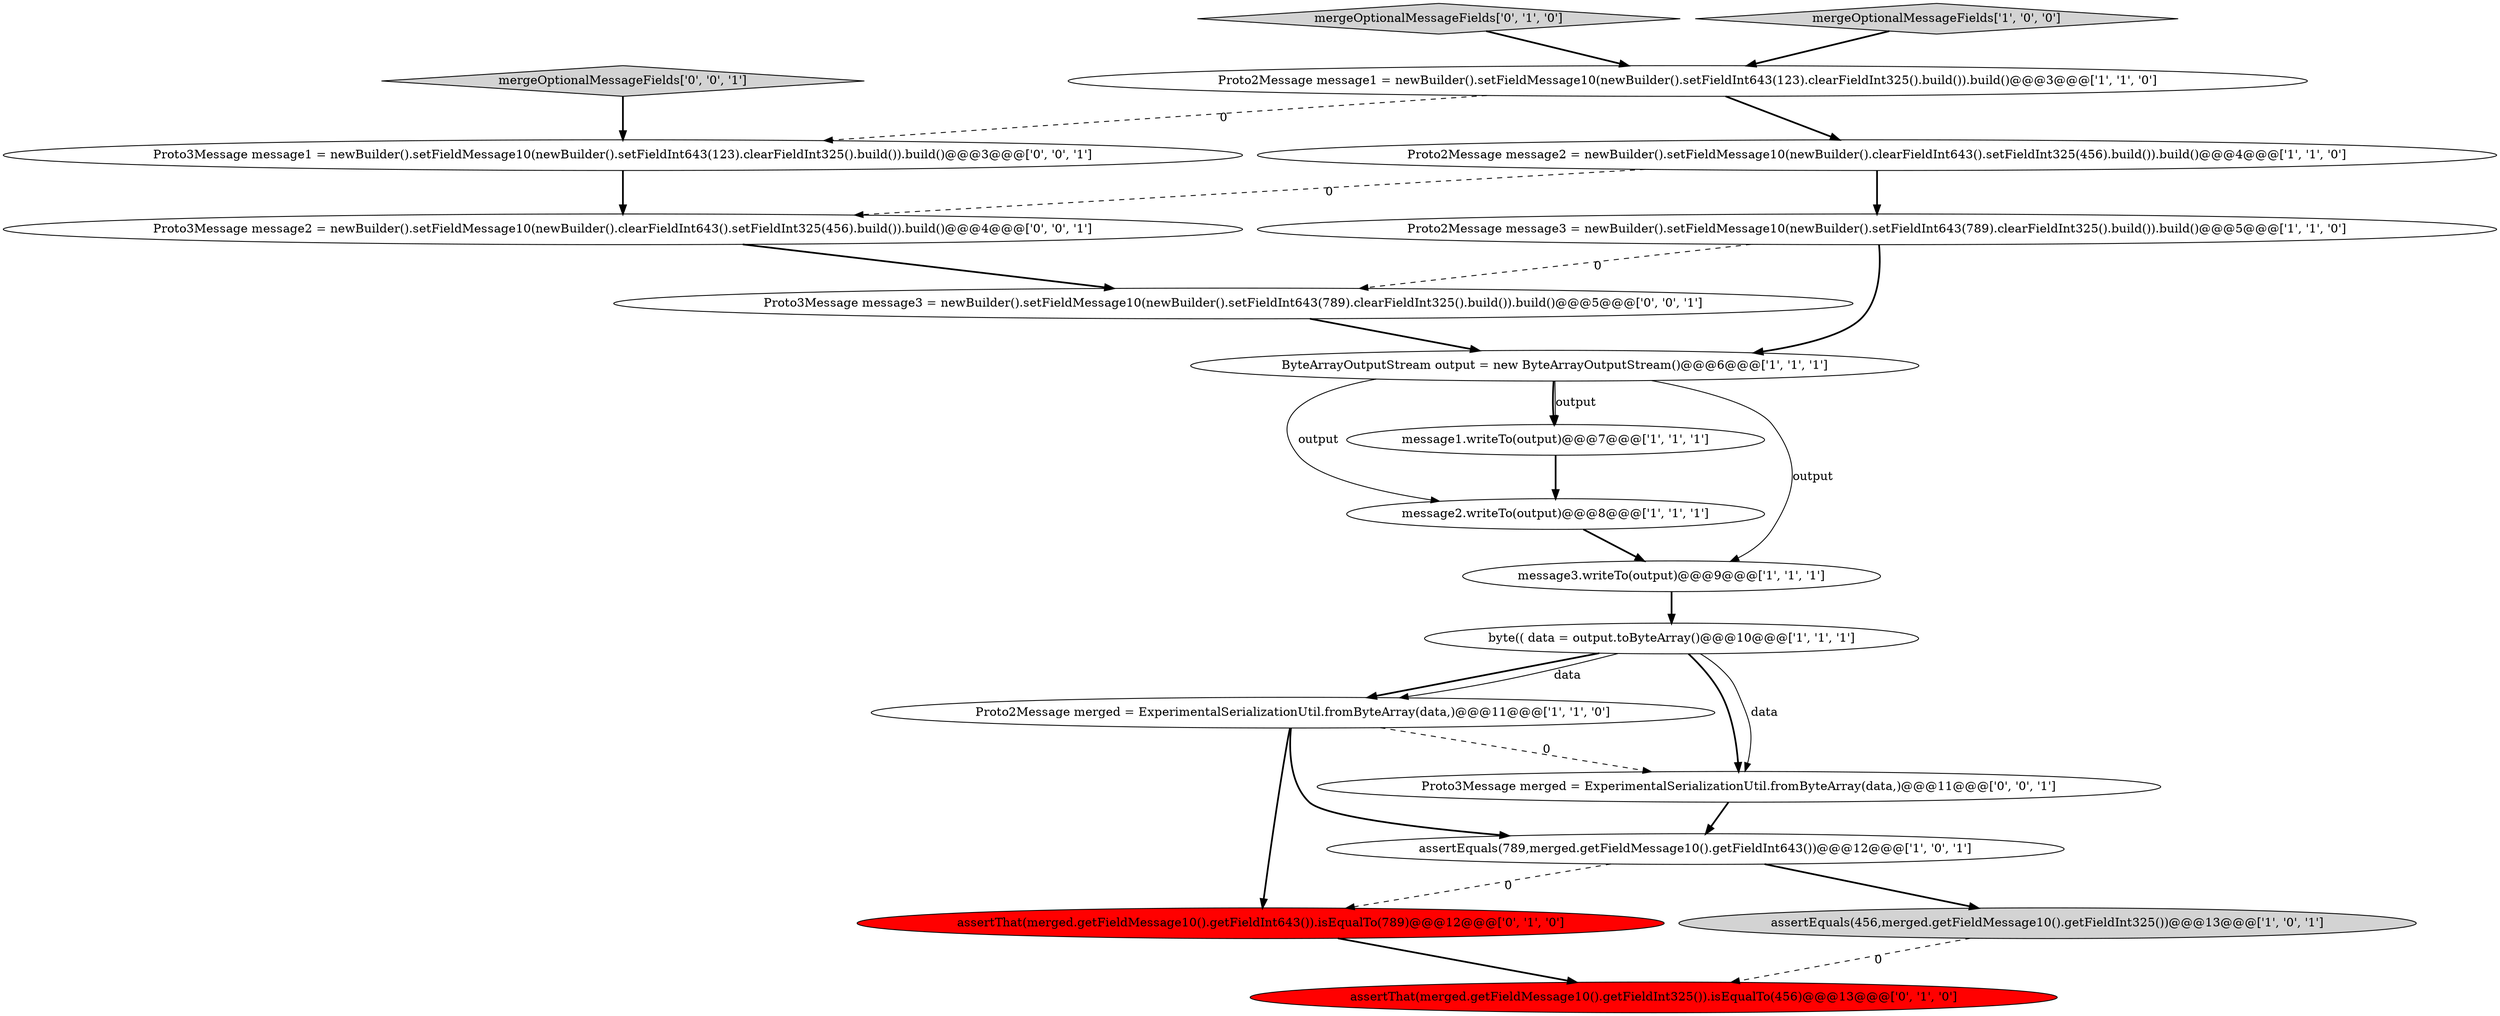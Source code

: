 digraph {
1 [style = filled, label = "Proto2Message merged = ExperimentalSerializationUtil.fromByteArray(data,)@@@11@@@['1', '1', '0']", fillcolor = white, shape = ellipse image = "AAA0AAABBB1BBB"];
11 [style = filled, label = "message2.writeTo(output)@@@8@@@['1', '1', '1']", fillcolor = white, shape = ellipse image = "AAA0AAABBB1BBB"];
14 [style = filled, label = "mergeOptionalMessageFields['0', '1', '0']", fillcolor = lightgray, shape = diamond image = "AAA0AAABBB2BBB"];
7 [style = filled, label = "ByteArrayOutputStream output = new ByteArrayOutputStream()@@@6@@@['1', '1', '1']", fillcolor = white, shape = ellipse image = "AAA0AAABBB1BBB"];
9 [style = filled, label = "assertEquals(789,merged.getFieldMessage10().getFieldInt643())@@@12@@@['1', '0', '1']", fillcolor = white, shape = ellipse image = "AAA0AAABBB1BBB"];
19 [style = filled, label = "Proto3Message merged = ExperimentalSerializationUtil.fromByteArray(data,)@@@11@@@['0', '0', '1']", fillcolor = white, shape = ellipse image = "AAA0AAABBB3BBB"];
17 [style = filled, label = "Proto3Message message2 = newBuilder().setFieldMessage10(newBuilder().clearFieldInt643().setFieldInt325(456).build()).build()@@@4@@@['0', '0', '1']", fillcolor = white, shape = ellipse image = "AAA0AAABBB3BBB"];
2 [style = filled, label = "Proto2Message message2 = newBuilder().setFieldMessage10(newBuilder().clearFieldInt643().setFieldInt325(456).build()).build()@@@4@@@['1', '1', '0']", fillcolor = white, shape = ellipse image = "AAA0AAABBB1BBB"];
13 [style = filled, label = "assertThat(merged.getFieldMessage10().getFieldInt325()).isEqualTo(456)@@@13@@@['0', '1', '0']", fillcolor = red, shape = ellipse image = "AAA1AAABBB2BBB"];
3 [style = filled, label = "message1.writeTo(output)@@@7@@@['1', '1', '1']", fillcolor = white, shape = ellipse image = "AAA0AAABBB1BBB"];
5 [style = filled, label = "byte(( data = output.toByteArray()@@@10@@@['1', '1', '1']", fillcolor = white, shape = ellipse image = "AAA0AAABBB1BBB"];
16 [style = filled, label = "Proto3Message message1 = newBuilder().setFieldMessage10(newBuilder().setFieldInt643(123).clearFieldInt325().build()).build()@@@3@@@['0', '0', '1']", fillcolor = white, shape = ellipse image = "AAA0AAABBB3BBB"];
4 [style = filled, label = "message3.writeTo(output)@@@9@@@['1', '1', '1']", fillcolor = white, shape = ellipse image = "AAA0AAABBB1BBB"];
0 [style = filled, label = "Proto2Message message1 = newBuilder().setFieldMessage10(newBuilder().setFieldInt643(123).clearFieldInt325().build()).build()@@@3@@@['1', '1', '0']", fillcolor = white, shape = ellipse image = "AAA0AAABBB1BBB"];
18 [style = filled, label = "Proto3Message message3 = newBuilder().setFieldMessage10(newBuilder().setFieldInt643(789).clearFieldInt325().build()).build()@@@5@@@['0', '0', '1']", fillcolor = white, shape = ellipse image = "AAA0AAABBB3BBB"];
6 [style = filled, label = "Proto2Message message3 = newBuilder().setFieldMessage10(newBuilder().setFieldInt643(789).clearFieldInt325().build()).build()@@@5@@@['1', '1', '0']", fillcolor = white, shape = ellipse image = "AAA0AAABBB1BBB"];
12 [style = filled, label = "assertThat(merged.getFieldMessage10().getFieldInt643()).isEqualTo(789)@@@12@@@['0', '1', '0']", fillcolor = red, shape = ellipse image = "AAA1AAABBB2BBB"];
10 [style = filled, label = "assertEquals(456,merged.getFieldMessage10().getFieldInt325())@@@13@@@['1', '0', '1']", fillcolor = lightgray, shape = ellipse image = "AAA0AAABBB1BBB"];
15 [style = filled, label = "mergeOptionalMessageFields['0', '0', '1']", fillcolor = lightgray, shape = diamond image = "AAA0AAABBB3BBB"];
8 [style = filled, label = "mergeOptionalMessageFields['1', '0', '0']", fillcolor = lightgray, shape = diamond image = "AAA0AAABBB1BBB"];
7->11 [style = solid, label="output"];
7->4 [style = solid, label="output"];
2->6 [style = bold, label=""];
11->4 [style = bold, label=""];
0->2 [style = bold, label=""];
0->16 [style = dashed, label="0"];
1->19 [style = dashed, label="0"];
3->11 [style = bold, label=""];
16->17 [style = bold, label=""];
9->10 [style = bold, label=""];
10->13 [style = dashed, label="0"];
15->16 [style = bold, label=""];
2->17 [style = dashed, label="0"];
7->3 [style = bold, label=""];
1->9 [style = bold, label=""];
6->18 [style = dashed, label="0"];
8->0 [style = bold, label=""];
5->19 [style = bold, label=""];
12->13 [style = bold, label=""];
5->1 [style = bold, label=""];
14->0 [style = bold, label=""];
19->9 [style = bold, label=""];
5->19 [style = solid, label="data"];
7->3 [style = solid, label="output"];
1->12 [style = bold, label=""];
9->12 [style = dashed, label="0"];
5->1 [style = solid, label="data"];
6->7 [style = bold, label=""];
18->7 [style = bold, label=""];
4->5 [style = bold, label=""];
17->18 [style = bold, label=""];
}
